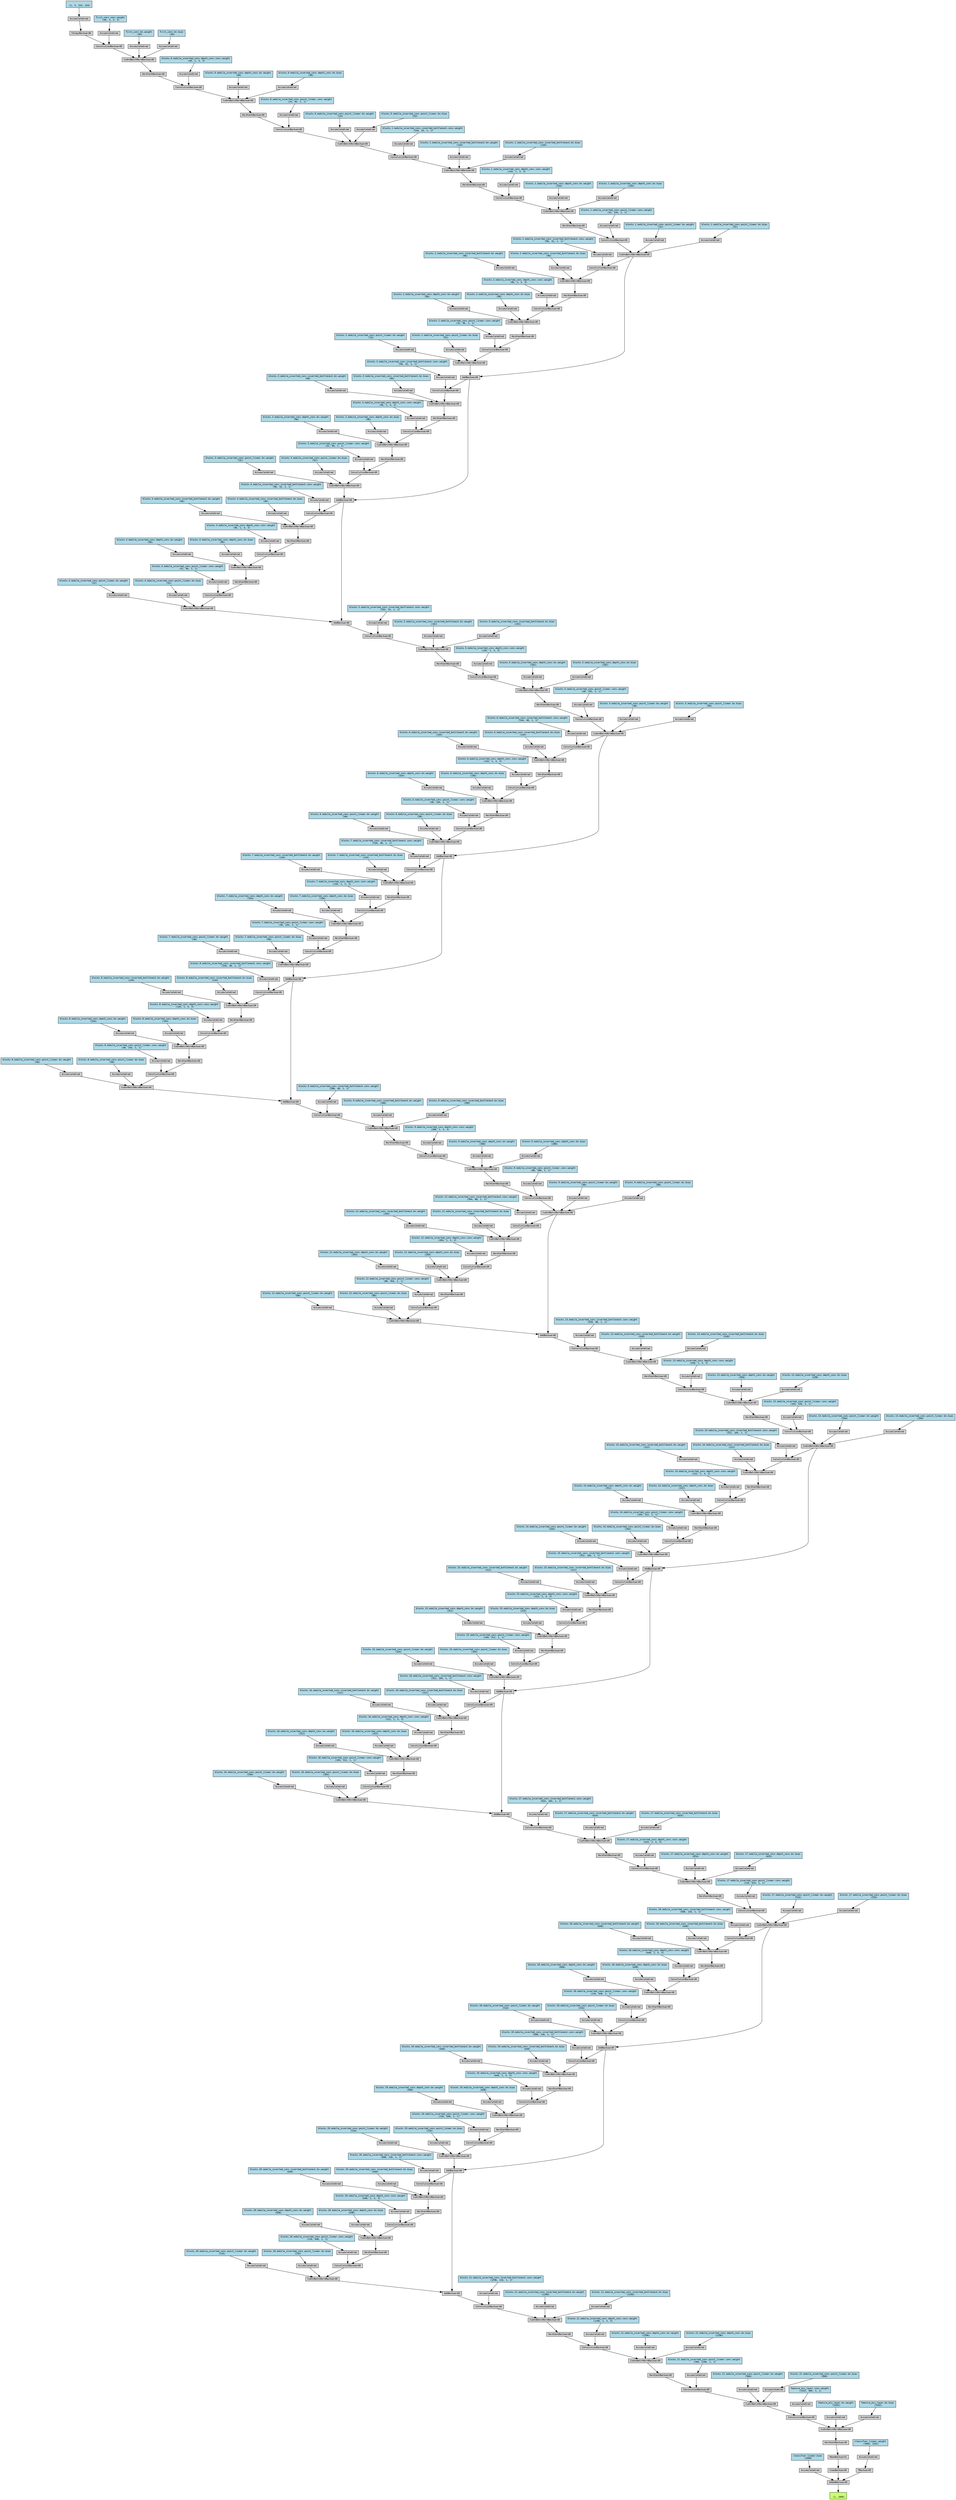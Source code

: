 digraph {
	graph [size="168.0,168.0"]
	node [align=left fontname=monospace fontsize=10 height=0.2 ranksep=0.1 shape=box style=filled]
	139918826651136 [label="
 (1, 1000)" fillcolor=darkolivegreen1]
	139918826503136 [label=AddmmBackward0]
	139918826502944 -> 139918826503136
	139918826050240 [label="classifier.linear.bias
 (1000)" fillcolor=lightblue]
	139918826050240 -> 139918826502944
	139918826502944 [label=AccumulateGrad]
	139918826502896 -> 139918826503136
	139918826502896 [label=ViewBackward0]
	139918826503328 -> 139918826502896
	139918826503328 [label=MeanBackward1]
	139918826502416 -> 139918826503328
	139918826502416 [label=HardtanhBackward0]
	139918826502512 -> 139918826502416
	139918826502512 [label=CudnnBatchNormBackward0]
	139918826502272 -> 139918826502512
	139918826502272 [label=ConvolutionBackward0]
	139918826501552 -> 139918826502272
	139918826501552 [label=CudnnBatchNormBackward0]
	139918826501408 -> 139918826501552
	139918826501408 [label=ConvolutionBackward0]
	139918826501024 -> 139918826501408
	139918826501024 [label=HardtanhBackward0]
	139918826500400 -> 139918826501024
	139918826500400 [label=CudnnBatchNormBackward0]
	139918826500208 -> 139918826500400
	139918826500208 [label=ConvolutionBackward0]
	139918826438224 -> 139918826500208
	139918826438224 [label=HardtanhBackward0]
	139918826438176 -> 139918826438224
	139918826438176 [label=CudnnBatchNormBackward0]
	139918826437600 -> 139918826438176
	139918826437600 [label=ConvolutionBackward0]
	139918826437216 -> 139918826437600
	139918826437216 [label=AddBackward0]
	139918826436688 -> 139918826437216
	139918826436688 [label=AddBackward0]
	139918826436640 -> 139918826436688
	139918826436640 [label=AddBackward0]
	139918826436016 -> 139918826436640
	139918826436016 [label=CudnnBatchNormBackward0]
	139918826435872 -> 139918826436016
	139918826435872 [label=ConvolutionBackward0]
	139918826435584 -> 139918826435872
	139918826435584 [label=HardtanhBackward0]
	139918826435152 -> 139918826435584
	139918826435152 [label=CudnnBatchNormBackward0]
	139918826434672 -> 139918826435152
	139918826434672 [label=ConvolutionBackward0]
	139918826368688 -> 139918826434672
	139918826368688 [label=HardtanhBackward0]
	139918826368592 -> 139918826368688
	139918826368592 [label=CudnnBatchNormBackward0]
	139918826368352 -> 139918826368592
	139918826368352 [label=ConvolutionBackward0]
	139918826367584 -> 139918826368352
	139918826367584 [label=AddBackward0]
	139918826367152 -> 139918826367584
	139918826367152 [label=AddBackward0]
	139918826367104 -> 139918826367152
	139918826367104 [label=AddBackward0]
	139918826366720 -> 139918826367104
	139918826366720 [label=CudnnBatchNormBackward0]
	139918826366240 -> 139918826366720
	139918826366240 [label=ConvolutionBackward0]
	139918826365856 -> 139918826366240
	139918826365856 [label=HardtanhBackward0]
	139918826365616 -> 139918826365856
	139918826365616 [label=CudnnBatchNormBackward0]
	139918826365328 -> 139918826365616
	139918826365328 [label=ConvolutionBackward0]
	139918826307248 -> 139918826365328
	139918826307248 [label=HardtanhBackward0]
	139918826307104 -> 139918826307248
	139918826307104 [label=CudnnBatchNormBackward0]
	139918826306960 -> 139918826307104
	139918826306960 [label=ConvolutionBackward0]
	139918826306144 -> 139918826306960
	139918826306144 [label=AddBackward0]
	139918826305712 -> 139918826306144
	139918826305712 [label=CudnnBatchNormBackward0]
	139918826305568 -> 139918826305712
	139918826305568 [label=ConvolutionBackward0]
	139918826305184 -> 139918826305568
	139918826305184 [label=HardtanhBackward0]
	139918826304560 -> 139918826305184
	139918826304560 [label=CudnnBatchNormBackward0]
	139918826304368 -> 139918826304560
	139918826304368 [label=ConvolutionBackward0]
	139918826303936 -> 139918826304368
	139918826303936 [label=HardtanhBackward0]
	139918826303840 -> 139918826303936
	139918826303840 [label=CudnnBatchNormBackward0]
	139918826303696 -> 139918826303840
	139918826303696 [label=ConvolutionBackward0]
	139918826761760 -> 139918826303696
	139918826761760 [label=AddBackward0]
	139918826761280 -> 139918826761760
	139918826761280 [label=AddBackward0]
	139918826761136 -> 139918826761280
	139918826761136 [label=AddBackward0]
	139918826760464 -> 139918826761136
	139918826760464 [label=CudnnBatchNormBackward0]
	139918826760320 -> 139918826760464
	139918826760320 [label=ConvolutionBackward0]
	139918826760032 -> 139918826760320
	139918826760032 [label=HardtanhBackward0]
	139918826759648 -> 139918826760032
	139918826759648 [label=CudnnBatchNormBackward0]
	139918826759120 -> 139918826759648
	139918826759120 [label=ConvolutionBackward0]
	139918826758736 -> 139918826759120
	139918826758736 [label=HardtanhBackward0]
	139918826758640 -> 139918826758736
	139918826758640 [label=CudnnBatchNormBackward0]
	139918826758400 -> 139918826758640
	139918826758400 [label=ConvolutionBackward0]
	139918826704512 -> 139918826758400
	139918826704512 [label=AddBackward0]
	139918826704080 -> 139918826704512
	139918826704080 [label=AddBackward0]
	139918826703984 -> 139918826704080
	139918826703984 [label=AddBackward0]
	139918826703648 -> 139918826703984
	139918826703648 [label=CudnnBatchNormBackward0]
	139918826702976 -> 139918826703648
	139918826702976 [label=ConvolutionBackward0]
	139918826702592 -> 139918826702976
	139918826702592 [label=HardtanhBackward0]
	139918826702352 -> 139918826702592
	139918826702352 [label=CudnnBatchNormBackward0]
	139918826702112 -> 139918826702352
	139918826702112 [label=ConvolutionBackward0]
	139918826701392 -> 139918826702112
	139918826701392 [label=HardtanhBackward0]
	139918826701248 -> 139918826701392
	139918826701248 [label=CudnnBatchNormBackward0]
	139918826701104 -> 139918826701248
	139918826701104 [label=ConvolutionBackward0]
	139918826630784 -> 139918826701104
	139918826630784 [label=CudnnBatchNormBackward0]
	139918826630352 -> 139918826630784
	139918826630352 [label=ConvolutionBackward0]
	139918826629872 -> 139918826630352
	139918826629872 [label=HardtanhBackward0]
	139918826629824 -> 139918826629872
	139918826629824 [label=CudnnBatchNormBackward0]
	139918826629248 -> 139918826629824
	139918826629248 [label=ConvolutionBackward0]
	139918826628864 -> 139918826629248
	139918826628864 [label=HardtanhBackward0]
	139918826628336 -> 139918826628864
	139918826628336 [label=CudnnBatchNormBackward0]
	139918826628432 -> 139918826628336
	139918826628432 [label=ConvolutionBackward0]
	139918826627664 -> 139918826628432
	139918826627664 [label=ToCopyBackward0]
	139918826627520 -> 139918826627664
	139919697071136 [label="
 (1, 3, 224, 224)" fillcolor=lightblue]
	139919697071136 -> 139918826627520
	139918826627520 [label=AccumulateGrad]
	139918826627904 -> 139918826628432
	139919695836320 [label="first_conv.conv.weight
 (40, 3, 3, 3)" fillcolor=lightblue]
	139919695836320 -> 139918826627904
	139918826627904 [label=AccumulateGrad]
	139918826628576 -> 139918826628336
	139919695802256 [label="first_conv.bn.weight
 (40)" fillcolor=lightblue]
	139919695802256 -> 139918826628576
	139918826628576 [label=AccumulateGrad]
	139918826628624 -> 139918826628336
	139919695835280 [label="first_conv.bn.bias
 (40)" fillcolor=lightblue]
	139919695835280 -> 139918826628624
	139918826628624 [label=AccumulateGrad]
	139918826628816 -> 139918826629248
	139919695837040 [label="blocks.0.mobile_inverted_conv.depth_conv.conv.weight
 (40, 1, 3, 3)" fillcolor=lightblue]
	139919695837040 -> 139918826628816
	139918826628816 [label=AccumulateGrad]
	139918826629728 -> 139918826629824
	139919695837360 [label="blocks.0.mobile_inverted_conv.depth_conv.bn.weight
 (40)" fillcolor=lightblue]
	139919695837360 -> 139918826629728
	139918826629728 [label=AccumulateGrad]
	139918826630064 -> 139918826629824
	139919695837600 [label="blocks.0.mobile_inverted_conv.depth_conv.bn.bias
 (40)" fillcolor=lightblue]
	139919695837600 -> 139918826630064
	139918826630064 [label=AccumulateGrad]
	139918826630208 -> 139918826630352
	139919695838480 [label="blocks.0.mobile_inverted_conv.point_linear.conv.weight
 (24, 40, 1, 1)" fillcolor=lightblue]
	139919695838480 -> 139918826630208
	139918826630208 [label=AccumulateGrad]
	139918826630592 -> 139918826630784
	139919695838800 [label="blocks.0.mobile_inverted_conv.point_linear.bn.weight
 (24)" fillcolor=lightblue]
	139919695838800 -> 139918826630592
	139918826630592 [label=AccumulateGrad]
	139918826630544 -> 139918826630784
	139919695839040 [label="blocks.0.mobile_inverted_conv.point_linear.bn.bias
 (24)" fillcolor=lightblue]
	139919695839040 -> 139918826630544
	139918826630544 [label=AccumulateGrad]
	139918826631120 -> 139918826701104
	139919565538144 [label="blocks.1.mobile_inverted_conv.inverted_bottleneck.conv.weight
 (144, 24, 1, 1)" fillcolor=lightblue]
	139919565538144 -> 139918826631120
	139918826631120 [label=AccumulateGrad]
	139918826700960 -> 139918826701248
	139919565538464 [label="blocks.1.mobile_inverted_conv.inverted_bottleneck.bn.weight
 (144)" fillcolor=lightblue]
	139919565538464 -> 139918826700960
	139918826700960 [label=AccumulateGrad]
	139918826701440 -> 139918826701248
	139919565538704 [label="blocks.1.mobile_inverted_conv.inverted_bottleneck.bn.bias
 (144)" fillcolor=lightblue]
	139919565538704 -> 139918826701440
	139918826701440 [label=AccumulateGrad]
	139918826701632 -> 139918826702112
	139919565539584 [label="blocks.1.mobile_inverted_conv.depth_conv.conv.weight
 (144, 1, 3, 3)" fillcolor=lightblue]
	139919565539584 -> 139918826701632
	139918826701632 [label=AccumulateGrad]
	139918826702208 -> 139918826702352
	139919565539904 [label="blocks.1.mobile_inverted_conv.depth_conv.bn.weight
 (144)" fillcolor=lightblue]
	139919565539904 -> 139918826702208
	139918826702208 [label=AccumulateGrad]
	139918826702256 -> 139918826702352
	139919565540144 [label="blocks.1.mobile_inverted_conv.depth_conv.bn.bias
 (144)" fillcolor=lightblue]
	139919565540144 -> 139918826702256
	139918826702256 [label=AccumulateGrad]
	139918826702544 -> 139918826702976
	139919565541024 [label="blocks.1.mobile_inverted_conv.point_linear.conv.weight
 (32, 144, 1, 1)" fillcolor=lightblue]
	139919565541024 -> 139918826702544
	139918826702544 [label=AccumulateGrad]
	139918826702928 -> 139918826703648
	139919565602880 [label="blocks.1.mobile_inverted_conv.point_linear.bn.weight
 (32)" fillcolor=lightblue]
	139919565602880 -> 139918826702928
	139918826702928 [label=AccumulateGrad]
	139918826703168 -> 139918826703648
	139919565603120 [label="blocks.1.mobile_inverted_conv.point_linear.bn.bias
 (32)" fillcolor=lightblue]
	139919565603120 -> 139918826703168
	139918826703168 [label=AccumulateGrad]
	139918826703744 -> 139918826703984
	139918826703744 [label=CudnnBatchNormBackward0]
	139918826701584 -> 139918826703744
	139918826701584 [label=ConvolutionBackward0]
	139918826701200 -> 139918826701584
	139918826701200 [label=HardtanhBackward0]
	139918826630160 -> 139918826701200
	139918826630160 [label=CudnnBatchNormBackward0]
	139918826629008 -> 139918826630160
	139918826629008 [label=ConvolutionBackward0]
	139918826628672 -> 139918826629008
	139918826628672 [label=HardtanhBackward0]
	139918826627472 -> 139918826628672
	139918826627472 [label=CudnnBatchNormBackward0]
	139918826627184 -> 139918826627472
	139918826627184 [label=ConvolutionBackward0]
	139918826703648 -> 139918826627184
	139918826565344 -> 139918826627184
	139919565604000 [label="blocks.2.mobile_inverted_conv.inverted_bottleneck.conv.weight
 (96, 32, 1, 1)" fillcolor=lightblue]
	139919565604000 -> 139918826565344
	139918826565344 [label=AccumulateGrad]
	139918826627712 -> 139918826627472
	139919565604320 [label="blocks.2.mobile_inverted_conv.inverted_bottleneck.bn.weight
 (96)" fillcolor=lightblue]
	139919565604320 -> 139918826627712
	139918826627712 [label=AccumulateGrad]
	139918826627280 -> 139918826627472
	139919565604560 [label="blocks.2.mobile_inverted_conv.inverted_bottleneck.bn.bias
 (96)" fillcolor=lightblue]
	139919565604560 -> 139918826627280
	139918826627280 [label=AccumulateGrad]
	139918826628288 -> 139918826629008
	139919565605440 [label="blocks.2.mobile_inverted_conv.depth_conv.conv.weight
 (96, 1, 3, 3)" fillcolor=lightblue]
	139919565605440 -> 139918826628288
	139918826628288 [label=AccumulateGrad]
	139918826630400 -> 139918826630160
	139919565605760 [label="blocks.2.mobile_inverted_conv.depth_conv.bn.weight
 (96)" fillcolor=lightblue]
	139919565605760 -> 139918826630400
	139918826630400 [label=AccumulateGrad]
	139918826631024 -> 139918826630160
	139919565606000 [label="blocks.2.mobile_inverted_conv.depth_conv.bn.bias
 (96)" fillcolor=lightblue]
	139919565606000 -> 139918826631024
	139918826631024 [label=AccumulateGrad]
	139918826701008 -> 139918826701584
	139919565606800 [label="blocks.2.mobile_inverted_conv.point_linear.conv.weight
 (32, 96, 1, 1)" fillcolor=lightblue]
	139919565606800 -> 139918826701008
	139918826701008 [label=AccumulateGrad]
	139918826702784 -> 139918826703744
	139919565660544 [label="blocks.2.mobile_inverted_conv.point_linear.bn.weight
 (32)" fillcolor=lightblue]
	139919565660544 -> 139918826702784
	139918826702784 [label=AccumulateGrad]
	139918826702736 -> 139918826703744
	139919565660784 [label="blocks.2.mobile_inverted_conv.point_linear.bn.bias
 (32)" fillcolor=lightblue]
	139919565660784 -> 139918826702736
	139918826702736 [label=AccumulateGrad]
	139918826703792 -> 139918826704080
	139918826703792 [label=CudnnBatchNormBackward0]
	139918826702496 -> 139918826703792
	139918826702496 [label=ConvolutionBackward0]
	139918826627328 -> 139918826702496
	139918826627328 [label=HardtanhBackward0]
	139918826564816 -> 139918826627328
	139918826564816 [label=CudnnBatchNormBackward0]
	139918826565488 -> 139918826564816
	139918826565488 [label=ConvolutionBackward0]
	139918826564432 -> 139918826565488
	139918826564432 [label=HardtanhBackward0]
	139918826564336 -> 139918826564432
	139918826564336 [label=CudnnBatchNormBackward0]
	139918826564096 -> 139918826564336
	139918826564096 [label=ConvolutionBackward0]
	139918826703984 -> 139918826564096
	139918826563328 -> 139918826564096
	139919565661664 [label="blocks.3.mobile_inverted_conv.inverted_bottleneck.conv.weight
 (96, 32, 1, 1)" fillcolor=lightblue]
	139919565661664 -> 139918826563328
	139918826563328 [label=AccumulateGrad]
	139918826564240 -> 139918826564336
	139919565661984 [label="blocks.3.mobile_inverted_conv.inverted_bottleneck.bn.weight
 (96)" fillcolor=lightblue]
	139919565661984 -> 139918826564240
	139918826564240 [label=AccumulateGrad]
	139918826564480 -> 139918826564336
	139919565662224 [label="blocks.3.mobile_inverted_conv.inverted_bottleneck.bn.bias
 (96)" fillcolor=lightblue]
	139919565662224 -> 139918826564480
	139918826564480 [label=AccumulateGrad]
	139918826564672 -> 139918826565488
	139919565663104 [label="blocks.3.mobile_inverted_conv.depth_conv.conv.weight
 (96, 1, 3, 3)" fillcolor=lightblue]
	139919565663104 -> 139918826564672
	139918826564672 [label=AccumulateGrad]
	139918826565056 -> 139918826564816
	139919565663424 [label="blocks.3.mobile_inverted_conv.depth_conv.bn.weight
 (96)" fillcolor=lightblue]
	139919565663424 -> 139918826565056
	139918826565056 [label=AccumulateGrad]
	139918826565440 -> 139918826564816
	139919565663664 [label="blocks.3.mobile_inverted_conv.depth_conv.bn.bias
 (96)" fillcolor=lightblue]
	139919565663664 -> 139918826565440
	139918826565440 [label=AccumulateGrad]
	139918826629056 -> 139918826702496
	139919565726080 [label="blocks.3.mobile_inverted_conv.point_linear.conv.weight
 (32, 96, 1, 1)" fillcolor=lightblue]
	139919565726080 -> 139918826629056
	139918826629056 [label=AccumulateGrad]
	139918826701824 -> 139918826703792
	139919565726400 [label="blocks.3.mobile_inverted_conv.point_linear.bn.weight
 (32)" fillcolor=lightblue]
	139919565726400 -> 139918826701824
	139918826701824 [label=AccumulateGrad]
	139918826703888 -> 139918826703792
	139919565726640 [label="blocks.3.mobile_inverted_conv.point_linear.bn.bias
 (32)" fillcolor=lightblue]
	139919565726640 -> 139918826703888
	139918826703888 [label=AccumulateGrad]
	139918826704320 -> 139918826704512
	139918826704320 [label=CudnnBatchNormBackward0]
	139918826629968 -> 139918826704320
	139918826629968 [label=ConvolutionBackward0]
	139918826563280 -> 139918826629968
	139918826563280 [label=HardtanhBackward0]
	139918826563136 -> 139918826563280
	139918826563136 [label=CudnnBatchNormBackward0]
	139918826563520 -> 139918826563136
	139918826563520 [label=ConvolutionBackward0]
	139918826562848 -> 139918826563520
	139918826562848 [label=HardtanhBackward0]
	139918826562464 -> 139918826562848
	139918826562464 [label=CudnnBatchNormBackward0]
	139918826561936 -> 139918826562464
	139918826561936 [label=ConvolutionBackward0]
	139918826704080 -> 139918826561936
	139918826561600 -> 139918826561936
	139919565727520 [label="blocks.4.mobile_inverted_conv.inverted_bottleneck.conv.weight
 (96, 32, 1, 1)" fillcolor=lightblue]
	139919565727520 -> 139918826561600
	139918826561600 [label=AccumulateGrad]
	139918826562176 -> 139918826562464
	139919565727840 [label="blocks.4.mobile_inverted_conv.inverted_bottleneck.bn.weight
 (96)" fillcolor=lightblue]
	139919565727840 -> 139918826562176
	139918826562176 [label=AccumulateGrad]
	139918826562704 -> 139918826562464
	139919565728080 [label="blocks.4.mobile_inverted_conv.inverted_bottleneck.bn.bias
 (96)" fillcolor=lightblue]
	139919565728080 -> 139918826562704
	139918826562704 [label=AccumulateGrad]
	139918826562608 -> 139918826563520
	139919565728960 [label="blocks.4.mobile_inverted_conv.depth_conv.conv.weight
 (96, 1, 3, 3)" fillcolor=lightblue]
	139919565728960 -> 139918826562608
	139918826562608 [label=AccumulateGrad]
	139918826563088 -> 139918826563136
	139919565729280 [label="blocks.4.mobile_inverted_conv.depth_conv.bn.weight
 (96)" fillcolor=lightblue]
	139919565729280 -> 139918826563088
	139918826563088 [label=AccumulateGrad]
	139918826564000 -> 139918826563136
	139919565729520 [label="blocks.4.mobile_inverted_conv.depth_conv.bn.bias
 (96)" fillcolor=lightblue]
	139919565729520 -> 139918826564000
	139918826564000 [label=AccumulateGrad]
	139918826565584 -> 139918826629968
	139919565783744 [label="blocks.4.mobile_inverted_conv.point_linear.conv.weight
 (32, 96, 1, 1)" fillcolor=lightblue]
	139919565783744 -> 139918826565584
	139918826565584 [label=AccumulateGrad]
	139918826628192 -> 139918826704320
	139919565784064 [label="blocks.4.mobile_inverted_conv.point_linear.bn.weight
 (32)" fillcolor=lightblue]
	139919565784064 -> 139918826628192
	139918826628192 [label=AccumulateGrad]
	139918826704128 -> 139918826704320
	139919565784304 [label="blocks.4.mobile_inverted_conv.point_linear.bn.bias
 (32)" fillcolor=lightblue]
	139919565784304 -> 139918826704128
	139918826704128 [label=AccumulateGrad]
	139918826704464 -> 139918826758400
	139919565785184 [label="blocks.5.mobile_inverted_conv.inverted_bottleneck.conv.weight
 (192, 32, 1, 1)" fillcolor=lightblue]
	139919565785184 -> 139918826704464
	139918826704464 [label=AccumulateGrad]
	139918826758544 -> 139918826758640
	139919565785504 [label="blocks.5.mobile_inverted_conv.inverted_bottleneck.bn.weight
 (192)" fillcolor=lightblue]
	139919565785504 -> 139918826758544
	139918826758544 [label=AccumulateGrad]
	139918826758784 -> 139918826758640
	139919565785744 [label="blocks.5.mobile_inverted_conv.inverted_bottleneck.bn.bias
 (192)" fillcolor=lightblue]
	139919565785744 -> 139918826758784
	139918826758784 [label=AccumulateGrad]
	139918826758976 -> 139918826759120
	139919565786624 [label="blocks.5.mobile_inverted_conv.depth_conv.conv.weight
 (192, 1, 3, 3)" fillcolor=lightblue]
	139919565786624 -> 139918826758976
	139918826758976 [label=AccumulateGrad]
	139918826759360 -> 139918826759648
	139919565786944 [label="blocks.5.mobile_inverted_conv.depth_conv.bn.weight
 (192)" fillcolor=lightblue]
	139919565786944 -> 139918826759360
	139918826759360 [label=AccumulateGrad]
	139918826759888 -> 139918826759648
	139918827122832 [label="blocks.5.mobile_inverted_conv.depth_conv.bn.bias
 (192)" fillcolor=lightblue]
	139918827122832 -> 139918826759888
	139918826759888 [label=AccumulateGrad]
	139918826759792 -> 139918826760320
	139918827123712 [label="blocks.5.mobile_inverted_conv.point_linear.conv.weight
 (48, 192, 1, 1)" fillcolor=lightblue]
	139918827123712 -> 139918826759792
	139918826759792 [label=AccumulateGrad]
	139918826760272 -> 139918826760464
	139918827124032 [label="blocks.5.mobile_inverted_conv.point_linear.bn.weight
 (48)" fillcolor=lightblue]
	139918827124032 -> 139918826760272
	139918826760272 [label=AccumulateGrad]
	139918826760512 -> 139918826760464
	139918827124272 [label="blocks.5.mobile_inverted_conv.point_linear.bn.bias
 (48)" fillcolor=lightblue]
	139918827124272 -> 139918826760512
	139918826760512 [label=AccumulateGrad]
	139918826760704 -> 139918826761136
	139918826760704 [label=CudnnBatchNormBackward0]
	139918826758928 -> 139918826760704
	139918826758928 [label=ConvolutionBackward0]
	139918826758496 -> 139918826758928
	139918826758496 [label=HardtanhBackward0]
	139918826704272 -> 139918826758496
	139918826704272 [label=CudnnBatchNormBackward0]
	139918826562944 -> 139918826704272
	139918826562944 [label=ConvolutionBackward0]
	139918826561984 -> 139918826562944
	139918826561984 [label=HardtanhBackward0]
	139918826561744 -> 139918826561984
	139918826561744 [label=CudnnBatchNormBackward0]
	139918827024288 -> 139918826561744
	139918827024288 [label=ConvolutionBackward0]
	139918826760464 -> 139918827024288
	139918827023616 -> 139918827024288
	139918827125152 [label="blocks.6.mobile_inverted_conv.inverted_bottleneck.conv.weight
 (144, 48, 1, 1)" fillcolor=lightblue]
	139918827125152 -> 139918827023616
	139918827023616 [label=AccumulateGrad]
	139918827024240 -> 139918826561744
	139918827125472 [label="blocks.6.mobile_inverted_conv.inverted_bottleneck.bn.weight
 (144)" fillcolor=lightblue]
	139918827125472 -> 139918827024240
	139918827024240 [label=AccumulateGrad]
	139918827024336 -> 139918826561744
	139918827125712 [label="blocks.6.mobile_inverted_conv.inverted_bottleneck.bn.bias
 (144)" fillcolor=lightblue]
	139918827125712 -> 139918827024336
	139918827024336 [label=AccumulateGrad]
	139918826561792 -> 139918826562944
	139918827126592 [label="blocks.6.mobile_inverted_conv.depth_conv.conv.weight
 (144, 1, 3, 3)" fillcolor=lightblue]
	139918827126592 -> 139918826561792
	139918826561792 [label=AccumulateGrad]
	139918826564624 -> 139918826704272
	139918827180256 [label="blocks.6.mobile_inverted_conv.depth_conv.bn.weight
 (144)" fillcolor=lightblue]
	139918827180256 -> 139918826564624
	139918826564624 [label=AccumulateGrad]
	139918826564864 -> 139918826704272
	139918827180496 [label="blocks.6.mobile_inverted_conv.depth_conv.bn.bias
 (144)" fillcolor=lightblue]
	139918827180496 -> 139918826564864
	139918826564864 [label=AccumulateGrad]
	139918826758256 -> 139918826758928
	139918827181376 [label="blocks.6.mobile_inverted_conv.point_linear.conv.weight
 (48, 144, 1, 1)" fillcolor=lightblue]
	139918827181376 -> 139918826758256
	139918826758256 [label=AccumulateGrad]
	139918826760128 -> 139918826760704
	139918827181696 [label="blocks.6.mobile_inverted_conv.point_linear.bn.weight
 (48)" fillcolor=lightblue]
	139918827181696 -> 139918826760128
	139918826760128 [label=AccumulateGrad]
	139918826760080 -> 139918826760704
	139918827181936 [label="blocks.6.mobile_inverted_conv.point_linear.bn.bias
 (48)" fillcolor=lightblue]
	139918827181936 -> 139918826760080
	139918826760080 [label=AccumulateGrad]
	139918826761376 -> 139918826761280
	139918826761376 [label=CudnnBatchNormBackward0]
	139918826759744 -> 139918826761376
	139918826759744 [label=ConvolutionBackward0]
	139918826562560 -> 139918826759744
	139918826562560 [label=HardtanhBackward0]
	139918827023904 -> 139918826562560
	139918827023904 [label=CudnnBatchNormBackward0]
	139918827023184 -> 139918827023904
	139918827023184 [label=ConvolutionBackward0]
	139918827022752 -> 139918827023184
	139918827022752 [label=HardtanhBackward0]
	139918827022608 -> 139918827022752
	139918827022608 [label=CudnnBatchNormBackward0]
	139918827022176 -> 139918827022608
	139918827022176 [label=ConvolutionBackward0]
	139918826761136 -> 139918827022176
	139918827021792 -> 139918827022176
	139918827182816 [label="blocks.7.mobile_inverted_conv.inverted_bottleneck.conv.weight
 (144, 48, 1, 1)" fillcolor=lightblue]
	139918827182816 -> 139918827021792
	139918827021792 [label=AccumulateGrad]
	139918827022512 -> 139918827022608
	139918827183136 [label="blocks.7.mobile_inverted_conv.inverted_bottleneck.bn.weight
 (144)" fillcolor=lightblue]
	139918827183136 -> 139918827022512
	139918827022512 [label=AccumulateGrad]
	139918827022896 -> 139918827022608
	139918827183376 [label="blocks.7.mobile_inverted_conv.inverted_bottleneck.bn.bias
 (144)" fillcolor=lightblue]
	139918827183376 -> 139918827022896
	139918827022896 [label=AccumulateGrad]
	139918827023040 -> 139918827023184
	139918827245712 [label="blocks.7.mobile_inverted_conv.depth_conv.conv.weight
 (144, 1, 3, 3)" fillcolor=lightblue]
	139918827245712 -> 139918827023040
	139918827023040 [label=AccumulateGrad]
	139918827023424 -> 139918827023904
	139918827246112 [label="blocks.7.mobile_inverted_conv.depth_conv.bn.weight
 (144)" fillcolor=lightblue]
	139918827246112 -> 139918827023424
	139918827023424 [label=AccumulateGrad]
	139918827024000 -> 139918827023904
	139918827246352 [label="blocks.7.mobile_inverted_conv.depth_conv.bn.bias
 (144)" fillcolor=lightblue]
	139918827246352 -> 139918827024000
	139918827024000 [label=AccumulateGrad]
	139918826562896 -> 139918826759744
	139918827247232 [label="blocks.7.mobile_inverted_conv.point_linear.conv.weight
 (48, 144, 1, 1)" fillcolor=lightblue]
	139918827247232 -> 139918826562896
	139918826562896 [label=AccumulateGrad]
	139918826759168 -> 139918826761376
	139918827247552 [label="blocks.7.mobile_inverted_conv.point_linear.bn.weight
 (48)" fillcolor=lightblue]
	139918827247552 -> 139918826759168
	139918826759168 [label=AccumulateGrad]
	139918826761040 -> 139918826761376
	139918827247792 [label="blocks.7.mobile_inverted_conv.point_linear.bn.bias
 (48)" fillcolor=lightblue]
	139918827247792 -> 139918826761040
	139918826761040 [label=AccumulateGrad]
	139918826761568 -> 139918826761760
	139918826761568 [label=CudnnBatchNormBackward0]
	139918826564144 -> 139918826761568
	139918826564144 [label=ConvolutionBackward0]
	139918827021744 -> 139918826564144
	139918827021744 [label=HardtanhBackward0]
	139918827021600 -> 139918827021744
	139918827021600 [label=CudnnBatchNormBackward0]
	139918827021984 -> 139918827021600
	139918827021984 [label=ConvolutionBackward0]
	139918827021216 -> 139918827021984
	139918827021216 [label=HardtanhBackward0]
	139918827020592 -> 139918827021216
	139918827020592 [label=CudnnBatchNormBackward0]
	139918827020400 -> 139918827020592
	139918827020400 [label=ConvolutionBackward0]
	139918826761280 -> 139918827020400
	139918826954320 -> 139918827020400
	139918827248672 [label="blocks.8.mobile_inverted_conv.inverted_bottleneck.conv.weight
 (144, 48, 1, 1)" fillcolor=lightblue]
	139918827248672 -> 139918826954320
	139918826954320 [label=AccumulateGrad]
	139918827020640 -> 139918827020592
	139918827248992 [label="blocks.8.mobile_inverted_conv.inverted_bottleneck.bn.weight
 (144)" fillcolor=lightblue]
	139918827248992 -> 139918827020640
	139918827020640 [label=AccumulateGrad]
	139918827021072 -> 139918827020592
	139918827249232 [label="blocks.8.mobile_inverted_conv.inverted_bottleneck.bn.bias
 (144)" fillcolor=lightblue]
	139918827249232 -> 139918827021072
	139918827021072 [label=AccumulateGrad]
	139918827021360 -> 139918827021984
	139918827307552 [label="blocks.8.mobile_inverted_conv.depth_conv.conv.weight
 (144, 1, 5, 5)" fillcolor=lightblue]
	139918827307552 -> 139918827021360
	139918827021360 [label=AccumulateGrad]
	139918827021552 -> 139918827021600
	139918827307872 [label="blocks.8.mobile_inverted_conv.depth_conv.bn.weight
 (144)" fillcolor=lightblue]
	139918827307872 -> 139918827021552
	139918827021552 [label=AccumulateGrad]
	139918827021936 -> 139918827021600
	139918827308112 [label="blocks.8.mobile_inverted_conv.depth_conv.bn.bias
 (144)" fillcolor=lightblue]
	139918827308112 -> 139918827021936
	139918827021936 [label=AccumulateGrad]
	139918827024144 -> 139918826564144
	139918827308992 [label="blocks.8.mobile_inverted_conv.point_linear.conv.weight
 (48, 144, 1, 1)" fillcolor=lightblue]
	139918827308992 -> 139918827024144
	139918827024144 [label=AccumulateGrad]
	139918826704704 -> 139918826761568
	139918827309312 [label="blocks.8.mobile_inverted_conv.point_linear.bn.weight
 (48)" fillcolor=lightblue]
	139918827309312 -> 139918826704704
	139918826704704 [label=AccumulateGrad]
	139918826761424 -> 139918826761568
	139918827309552 [label="blocks.8.mobile_inverted_conv.point_linear.bn.bias
 (48)" fillcolor=lightblue]
	139918827309552 -> 139918826761424
	139918826761424 [label=AccumulateGrad]
	139918826761712 -> 139918826303696
	139918827310432 [label="blocks.9.mobile_inverted_conv.inverted_bottleneck.conv.weight
 (288, 48, 1, 1)" fillcolor=lightblue]
	139918827310432 -> 139918826761712
	139918826761712 [label=AccumulateGrad]
	139918826304080 -> 139918826303840
	139918827310752 [label="blocks.9.mobile_inverted_conv.inverted_bottleneck.bn.weight
 (288)" fillcolor=lightblue]
	139918827310752 -> 139918826304080
	139918826304080 [label=AccumulateGrad]
	139918826762144 -> 139918826303840
	139918827310992 [label="blocks.9.mobile_inverted_conv.inverted_bottleneck.bn.bias
 (288)" fillcolor=lightblue]
	139918827310992 -> 139918826762144
	139918826762144 [label=AccumulateGrad]
	139918826304224 -> 139918826304368
	139918826845024 [label="blocks.9.mobile_inverted_conv.depth_conv.conv.weight
 (288, 1, 3, 3)" fillcolor=lightblue]
	139918826845024 -> 139918826304224
	139918826304224 [label=AccumulateGrad]
	139918826304608 -> 139918826304560
	139918826845344 [label="blocks.9.mobile_inverted_conv.depth_conv.bn.weight
 (288)" fillcolor=lightblue]
	139918826845344 -> 139918826304608
	139918826304608 [label=AccumulateGrad]
	139918826305088 -> 139918826304560
	139918826845584 [label="blocks.9.mobile_inverted_conv.depth_conv.bn.bias
 (288)" fillcolor=lightblue]
	139918826845584 -> 139918826305088
	139918826305088 [label=AccumulateGrad]
	139918826305328 -> 139918826305568
	139918826846464 [label="blocks.9.mobile_inverted_conv.point_linear.conv.weight
 (88, 288, 1, 1)" fillcolor=lightblue]
	139918826846464 -> 139918826305328
	139918826305328 [label=AccumulateGrad]
	139918826305520 -> 139918826305712
	139918826846784 [label="blocks.9.mobile_inverted_conv.point_linear.bn.weight
 (88)" fillcolor=lightblue]
	139918826846784 -> 139918826305520
	139918826305520 [label=AccumulateGrad]
	139918826305760 -> 139918826305712
	139918826847024 [label="blocks.9.mobile_inverted_conv.point_linear.bn.bias
 (88)" fillcolor=lightblue]
	139918826847024 -> 139918826305760
	139918826305760 [label=AccumulateGrad]
	139918826305952 -> 139918826306144
	139918826305952 [label=CudnnBatchNormBackward0]
	139918826304176 -> 139918826305952
	139918826304176 [label=ConvolutionBackward0]
	139918826303984 -> 139918826304176
	139918826303984 [label=HardtanhBackward0]
	139918826761520 -> 139918826303984
	139918826761520 [label=CudnnBatchNormBackward0]
	139918827021504 -> 139918826761520
	139918827021504 [label=ConvolutionBackward0]
	139918827020832 -> 139918827021504
	139918827020832 [label=HardtanhBackward0]
	139918826954560 -> 139918827020832
	139918826954560 [label=CudnnBatchNormBackward0]
	139918826954272 -> 139918826954560
	139918826954272 [label=ConvolutionBackward0]
	139918826305712 -> 139918826954272
	139918826953696 -> 139918826954272
	139918826847904 [label="blocks.12.mobile_inverted_conv.inverted_bottleneck.conv.weight
 (264, 88, 1, 1)" fillcolor=lightblue]
	139918826847904 -> 139918826953696
	139918826953696 [label=AccumulateGrad]
	139918826954608 -> 139918826954560
	139918826926144 [label="blocks.12.mobile_inverted_conv.inverted_bottleneck.bn.weight
 (264)" fillcolor=lightblue]
	139918826926144 -> 139918826954608
	139918826954608 [label=AccumulateGrad]
	139918826954656 -> 139918826954560
	139918826926384 [label="blocks.12.mobile_inverted_conv.inverted_bottleneck.bn.bias
 (264)" fillcolor=lightblue]
	139918826926384 -> 139918826954656
	139918826954656 [label=AccumulateGrad]
	139918827020352 -> 139918827021504
	139918826927264 [label="blocks.12.mobile_inverted_conv.depth_conv.conv.weight
 (264, 1, 3, 3)" fillcolor=lightblue]
	139918826927264 -> 139918827020352
	139918827020352 [label=AccumulateGrad]
	139918827022992 -> 139918826761520
	139918826927584 [label="blocks.12.mobile_inverted_conv.depth_conv.bn.weight
 (264)" fillcolor=lightblue]
	139918826927584 -> 139918827022992
	139918827022992 [label=AccumulateGrad]
	139918827023232 -> 139918826761520
	139918826927824 [label="blocks.12.mobile_inverted_conv.depth_conv.bn.bias
 (264)" fillcolor=lightblue]
	139918826927824 -> 139918827023232
	139918827023232 [label=AccumulateGrad]
	139918826304800 -> 139918826304176
	139918826928704 [label="blocks.12.mobile_inverted_conv.point_linear.conv.weight
 (88, 264, 1, 1)" fillcolor=lightblue]
	139918826928704 -> 139918826304800
	139918826304800 [label=AccumulateGrad]
	139918826305472 -> 139918826305952
	139918826929024 [label="blocks.12.mobile_inverted_conv.point_linear.bn.weight
 (88)" fillcolor=lightblue]
	139918826929024 -> 139918826305472
	139918826305472 [label=AccumulateGrad]
	139918826305232 -> 139918826305952
	139918826929264 [label="blocks.12.mobile_inverted_conv.point_linear.bn.bias
 (88)" fillcolor=lightblue]
	139918826929264 -> 139918826305232
	139918826305232 [label=AccumulateGrad]
	139918826306624 -> 139918826306960
	139918826930064 [label="blocks.13.mobile_inverted_conv.inverted_bottleneck.conv.weight
 (528, 88, 1, 1)" fillcolor=lightblue]
	139918826930064 -> 139918826306624
	139918826306624 [label=AccumulateGrad]
	139918826306768 -> 139918826307104
	139918826992000 [label="blocks.13.mobile_inverted_conv.inverted_bottleneck.bn.weight
 (528)" fillcolor=lightblue]
	139918826992000 -> 139918826306768
	139918826306768 [label=AccumulateGrad]
	139918826307296 -> 139918826307104
	139918826992240 [label="blocks.13.mobile_inverted_conv.inverted_bottleneck.bn.bias
 (528)" fillcolor=lightblue]
	139918826992240 -> 139918826307296
	139918826307296 [label=AccumulateGrad]
	139918826307488 -> 139918826365328
	139918826993120 [label="blocks.13.mobile_inverted_conv.depth_conv.conv.weight
 (528, 1, 5, 5)" fillcolor=lightblue]
	139918826993120 -> 139918826307488
	139918826307488 [label=AccumulateGrad]
	139918826365472 -> 139918826365616
	139918826993440 [label="blocks.13.mobile_inverted_conv.depth_conv.bn.weight
 (528)" fillcolor=lightblue]
	139918826993440 -> 139918826365472
	139918826365472 [label=AccumulateGrad]
	139918826365568 -> 139918826365616
	139918826993680 [label="blocks.13.mobile_inverted_conv.depth_conv.bn.bias
 (528)" fillcolor=lightblue]
	139918826993680 -> 139918826365568
	139918826365568 [label=AccumulateGrad]
	139918826365808 -> 139918826366240
	139918826994560 [label="blocks.13.mobile_inverted_conv.point_linear.conv.weight
 (104, 528, 1, 1)" fillcolor=lightblue]
	139918826994560 -> 139918826365808
	139918826365808 [label=AccumulateGrad]
	139918826366192 -> 139918826366720
	139918826994880 [label="blocks.13.mobile_inverted_conv.point_linear.bn.weight
 (104)" fillcolor=lightblue]
	139918826994880 -> 139918826366192
	139918826366192 [label=AccumulateGrad]
	139918826366432 -> 139918826366720
	139918826995120 [label="blocks.13.mobile_inverted_conv.point_linear.bn.bias
 (104)" fillcolor=lightblue]
	139918826995120 -> 139918826366432
	139918826366432 [label=AccumulateGrad]
	139918826366816 -> 139918826367104
	139918826366816 [label=CudnnBatchNormBackward0]
	139918826364992 -> 139918826366816
	139918826364992 [label=ConvolutionBackward0]
	139918826306864 -> 139918826364992
	139918826306864 [label=HardtanhBackward0]
	139918826305904 -> 139918826306864
	139918826305904 [label=CudnnBatchNormBackward0]
	139918827021264 -> 139918826305904
	139918827021264 [label=ConvolutionBackward0]
	139918826761904 -> 139918827021264
	139918826761904 [label=HardtanhBackward0]
	139918826953456 -> 139918826761904
	139918826953456 [label=CudnnBatchNormBackward0]
	139918826953264 -> 139918826953456
	139918826953264 [label=ConvolutionBackward0]
	139918826366720 -> 139918826953264
	139918826953072 -> 139918826953264
	139918827057536 [label="blocks.14.mobile_inverted_conv.inverted_bottleneck.conv.weight
 (312, 104, 1, 1)" fillcolor=lightblue]
	139918827057536 -> 139918826953072
	139918826953072 [label=AccumulateGrad]
	139918826953888 -> 139918826953456
	139918827057856 [label="blocks.14.mobile_inverted_conv.inverted_bottleneck.bn.weight
 (312)" fillcolor=lightblue]
	139918827057856 -> 139918826953888
	139918826953888 [label=AccumulateGrad]
	139918826954416 -> 139918826953456
	139918827058096 [label="blocks.14.mobile_inverted_conv.inverted_bottleneck.bn.bias
 (312)" fillcolor=lightblue]
	139918827058096 -> 139918826954416
	139918826954416 [label=AccumulateGrad]
	139918826954176 -> 139918827021264
	139918827058976 [label="blocks.14.mobile_inverted_conv.depth_conv.conv.weight
 (312, 1, 3, 3)" fillcolor=lightblue]
	139918827058976 -> 139918826954176
	139918826954176 [label=AccumulateGrad]
	139918827022848 -> 139918826305904
	139918827059296 [label="blocks.14.mobile_inverted_conv.depth_conv.bn.weight
 (312)" fillcolor=lightblue]
	139918827059296 -> 139918827022848
	139918827022848 [label=AccumulateGrad]
	139918826307056 -> 139918826305904
	139918827059536 [label="blocks.14.mobile_inverted_conv.depth_conv.bn.bias
 (312)" fillcolor=lightblue]
	139918827059536 -> 139918826307056
	139918826307056 [label=AccumulateGrad]
	139918826306720 -> 139918826364992
	139918827060416 [label="blocks.14.mobile_inverted_conv.point_linear.conv.weight
 (104, 312, 1, 1)" fillcolor=lightblue]
	139918827060416 -> 139918826306720
	139918826306720 [label=AccumulateGrad]
	139918826366048 -> 139918826366816
	139918827060736 [label="blocks.14.mobile_inverted_conv.point_linear.bn.weight
 (104)" fillcolor=lightblue]
	139918827060736 -> 139918826366048
	139918826366048 [label=AccumulateGrad]
	139918826366000 -> 139918826366816
	139918827060976 [label="blocks.14.mobile_inverted_conv.point_linear.bn.bias
 (104)" fillcolor=lightblue]
	139918827060976 -> 139918826366000
	139918826366000 [label=AccumulateGrad]
	139918826366864 -> 139918826367152
	139918826366864 [label=CudnnBatchNormBackward0]
	139918826761952 -> 139918826366864
	139918826761952 [label=ConvolutionBackward0]
	139918826304416 -> 139918826761952
	139918826304416 [label=HardtanhBackward0]
	139918826952832 -> 139918826304416
	139918826952832 [label=CudnnBatchNormBackward0]
	139918826952976 -> 139918826952832
	139918826952976 [label=ConvolutionBackward0]
	139918826951920 -> 139918826952976
	139918826951920 [label=HardtanhBackward0]
	139918826951776 -> 139918826951920
	139918826951776 [label=CudnnBatchNormBackward0]
	139918826951680 -> 139918826951776
	139918826951680 [label=ConvolutionBackward0]
	139918826367104 -> 139918826951680
	139918826951008 -> 139918826951680
	139918826586816 [label="blocks.15.mobile_inverted_conv.inverted_bottleneck.conv.weight
 (312, 104, 1, 1)" fillcolor=lightblue]
	139918826586816 -> 139918826951008
	139918826951008 [label=AccumulateGrad]
	139918826951440 -> 139918826951776
	139918826587136 [label="blocks.15.mobile_inverted_conv.inverted_bottleneck.bn.weight
 (312)" fillcolor=lightblue]
	139918826587136 -> 139918826951440
	139918826951440 [label=AccumulateGrad]
	139918826951968 -> 139918826951776
	139918826587376 [label="blocks.15.mobile_inverted_conv.inverted_bottleneck.bn.bias
 (312)" fillcolor=lightblue]
	139918826587376 -> 139918826951968
	139918826951968 [label=AccumulateGrad]
	139918826952160 -> 139918826952976
	139918826588256 [label="blocks.15.mobile_inverted_conv.depth_conv.conv.weight
 (312, 1, 3, 3)" fillcolor=lightblue]
	139918826588256 -> 139918826952160
	139918826952160 [label=AccumulateGrad]
	139918826952928 -> 139918826952832
	139918826588576 [label="blocks.15.mobile_inverted_conv.depth_conv.bn.weight
 (312)" fillcolor=lightblue]
	139918826588576 -> 139918826952928
	139918826952928 [label=AccumulateGrad]
	139918826953312 -> 139918826952832
	139918826588816 [label="blocks.15.mobile_inverted_conv.depth_conv.bn.bias
 (312)" fillcolor=lightblue]
	139918826588816 -> 139918826953312
	139918826953312 [label=AccumulateGrad]
	139918826953168 -> 139918826761952
	139918826589696 [label="blocks.15.mobile_inverted_conv.point_linear.conv.weight
 (104, 312, 1, 1)" fillcolor=lightblue]
	139918826589696 -> 139918826953168
	139918826953168 [label=AccumulateGrad]
	139918826365760 -> 139918826366864
	139918826590016 [label="blocks.15.mobile_inverted_conv.point_linear.bn.weight
 (104)" fillcolor=lightblue]
	139918826590016 -> 139918826365760
	139918826365760 [label=AccumulateGrad]
	139918826366960 -> 139918826366864
	139918826647696 [label="blocks.15.mobile_inverted_conv.point_linear.bn.bias
 (104)" fillcolor=lightblue]
	139918826647696 -> 139918826366960
	139918826366960 [label=AccumulateGrad]
	139918826367392 -> 139918826367584
	139918826367392 [label=CudnnBatchNormBackward0]
	139918826307440 -> 139918826367392
	139918826307440 [label=ConvolutionBackward0]
	139918826951248 -> 139918826307440
	139918826951248 [label=HardtanhBackward0]
	139918826950720 -> 139918826951248
	139918826950720 [label=CudnnBatchNormBackward0]
	139918826951392 -> 139918826950720
	139918826951392 [label=ConvolutionBackward0]
	139918826888928 -> 139918826951392
	139918826888928 [label=HardtanhBackward0]
	139918826888688 -> 139918826888928
	139918826888688 [label=CudnnBatchNormBackward0]
	139918826888448 -> 139918826888688
	139918826888448 [label=ConvolutionBackward0]
	139918826367152 -> 139918826888448
	139918826887728 -> 139918826888448
	139918826648576 [label="blocks.16.mobile_inverted_conv.inverted_bottleneck.conv.weight
 (312, 104, 1, 1)" fillcolor=lightblue]
	139918826648576 -> 139918826887728
	139918826887728 [label=AccumulateGrad]
	139918826888544 -> 139918826888688
	139918826648896 [label="blocks.16.mobile_inverted_conv.inverted_bottleneck.bn.weight
 (312)" fillcolor=lightblue]
	139918826648896 -> 139918826888544
	139918826888544 [label=AccumulateGrad]
	139918826888592 -> 139918826888688
	139918826649136 [label="blocks.16.mobile_inverted_conv.inverted_bottleneck.bn.bias
 (312)" fillcolor=lightblue]
	139918826649136 -> 139918826888592
	139918826888592 [label=AccumulateGrad]
	139918826888880 -> 139918826951392
	139918826650016 [label="blocks.16.mobile_inverted_conv.depth_conv.conv.weight
 (312, 1, 3, 3)" fillcolor=lightblue]
	139918826650016 -> 139918826888880
	139918826888880 [label=AccumulateGrad]
	139918826950768 -> 139918826950720
	139918826650336 [label="blocks.16.mobile_inverted_conv.depth_conv.bn.weight
 (312)" fillcolor=lightblue]
	139918826650336 -> 139918826950768
	139918826950768 [label=AccumulateGrad]
	139918826951536 -> 139918826950720
	139918826650576 [label="blocks.16.mobile_inverted_conv.depth_conv.bn.bias
 (312)" fillcolor=lightblue]
	139918826650576 -> 139918826951536
	139918826951536 [label=AccumulateGrad]
	139918826953504 -> 139918826307440
	139918826651456 [label="blocks.16.mobile_inverted_conv.point_linear.conv.weight
 (104, 312, 1, 1)" fillcolor=lightblue]
	139918826651456 -> 139918826953504
	139918826953504 [label=AccumulateGrad]
	139918826367200 -> 139918826367392
	139918826721504 [label="blocks.16.mobile_inverted_conv.point_linear.bn.weight
 (104)" fillcolor=lightblue]
	139918826721504 -> 139918826367200
	139918826367200 [label=AccumulateGrad]
	139918826953648 -> 139918826367392
	139918826721744 [label="blocks.16.mobile_inverted_conv.point_linear.bn.bias
 (104)" fillcolor=lightblue]
	139918826721744 -> 139918826953648
	139918826953648 [label=AccumulateGrad]
	139918826367536 -> 139918826368352
	139918826722624 [label="blocks.17.mobile_inverted_conv.inverted_bottleneck.conv.weight
 (624, 104, 1, 1)" fillcolor=lightblue]
	139918826722624 -> 139918826367536
	139918826367536 [label=AccumulateGrad]
	139918826368496 -> 139918826368592
	139918826722944 [label="blocks.17.mobile_inverted_conv.inverted_bottleneck.bn.weight
 (624)" fillcolor=lightblue]
	139918826722944 -> 139918826368496
	139918826368496 [label=AccumulateGrad]
	139918826368736 -> 139918826368592
	139918826723184 [label="blocks.17.mobile_inverted_conv.inverted_bottleneck.bn.bias
 (624)" fillcolor=lightblue]
	139918826723184 -> 139918826368736
	139918826368736 [label=AccumulateGrad]
	139918826368928 -> 139918826434672
	139918826724064 [label="blocks.17.mobile_inverted_conv.depth_conv.conv.weight
 (624, 1, 5, 5)" fillcolor=lightblue]
	139918826724064 -> 139918826368928
	139918826368928 [label=AccumulateGrad]
	139918826434912 -> 139918826435152
	139918826724384 [label="blocks.17.mobile_inverted_conv.depth_conv.bn.weight
 (624)" fillcolor=lightblue]
	139918826724384 -> 139918826434912
	139918826434912 [label=AccumulateGrad]
	139918826435440 -> 139918826435152
	139918826724624 [label="blocks.17.mobile_inverted_conv.depth_conv.bn.bias
 (624)" fillcolor=lightblue]
	139918826724624 -> 139918826435440
	139918826435440 [label=AccumulateGrad]
	139918826435344 -> 139918826435872
	139918826786960 [label="blocks.17.mobile_inverted_conv.point_linear.conv.weight
 (216, 624, 1, 1)" fillcolor=lightblue]
	139918826786960 -> 139918826435344
	139918826435344 [label=AccumulateGrad]
	139918826435824 -> 139918826436016
	139918826787360 [label="blocks.17.mobile_inverted_conv.point_linear.bn.weight
 (216)" fillcolor=lightblue]
	139918826787360 -> 139918826435824
	139918826435824 [label=AccumulateGrad]
	139918826436064 -> 139918826436016
	139918826787600 [label="blocks.17.mobile_inverted_conv.point_linear.bn.bias
 (216)" fillcolor=lightblue]
	139918826787600 -> 139918826436064
	139918826436064 [label=AccumulateGrad]
	139918826436256 -> 139918826436640
	139918826436256 [label=CudnnBatchNormBackward0]
	139918826434624 -> 139918826436256
	139918826434624 [label=ConvolutionBackward0]
	139918826368256 -> 139918826434624
	139918826368256 [label=HardtanhBackward0]
	139918826367344 -> 139918826368256
	139918826367344 [label=CudnnBatchNormBackward0]
	139918826951728 -> 139918826367344
	139918826951728 [label=ConvolutionBackward0]
	139918826888160 -> 139918826951728
	139918826888160 [label=HardtanhBackward0]
	139918826887776 -> 139918826888160
	139918826887776 [label=CudnnBatchNormBackward0]
	139918826887584 -> 139918826887776
	139918826887584 [label=ConvolutionBackward0]
	139918826436016 -> 139918826887584
	139918826887200 -> 139918826887584
	139918826788480 [label="blocks.18.mobile_inverted_conv.inverted_bottleneck.conv.weight
 (648, 216, 1, 1)" fillcolor=lightblue]
	139918826788480 -> 139918826887200
	139918826887200 [label=AccumulateGrad]
	139918826887920 -> 139918826887776
	139918826788800 [label="blocks.18.mobile_inverted_conv.inverted_bottleneck.bn.weight
 (648)" fillcolor=lightblue]
	139918826788800 -> 139918826887920
	139918826887920 [label=AccumulateGrad]
	139918826888832 -> 139918826887776
	139918826789040 [label="blocks.18.mobile_inverted_conv.inverted_bottleneck.bn.bias
 (648)" fillcolor=lightblue]
	139918826789040 -> 139918826888832
	139918826888832 [label=AccumulateGrad]
	139918826887968 -> 139918826951728
	139918826789920 [label="blocks.18.mobile_inverted_conv.depth_conv.conv.weight
 (648, 1, 5, 5)" fillcolor=lightblue]
	139918826789920 -> 139918826887968
	139918826887968 [label=AccumulateGrad]
	139918826952112 -> 139918826367344
	139918826790240 [label="blocks.18.mobile_inverted_conv.depth_conv.bn.weight
 (648)" fillcolor=lightblue]
	139918826790240 -> 139918826952112
	139918826952112 [label=AccumulateGrad]
	139918826952352 -> 139918826367344
	139918826790480 [label="blocks.18.mobile_inverted_conv.depth_conv.bn.bias
 (648)" fillcolor=lightblue]
	139918826790480 -> 139918826952352
	139918826952352 [label=AccumulateGrad]
	139918826367776 -> 139918826434624
	139918826316320 [label="blocks.18.mobile_inverted_conv.point_linear.conv.weight
 (216, 648, 1, 1)" fillcolor=lightblue]
	139918826316320 -> 139918826367776
	139918826367776 [label=AccumulateGrad]
	139918826435680 -> 139918826436256
	139918826316640 [label="blocks.18.mobile_inverted_conv.point_linear.bn.weight
 (216)" fillcolor=lightblue]
	139918826316640 -> 139918826435680
	139918826435680 [label=AccumulateGrad]
	139918826435632 -> 139918826436256
	139918826316880 [label="blocks.18.mobile_inverted_conv.point_linear.bn.bias
 (216)" fillcolor=lightblue]
	139918826316880 -> 139918826435632
	139918826435632 [label=AccumulateGrad]
	139918826436784 -> 139918826436688
	139918826436784 [label=CudnnBatchNormBackward0]
	139918826435296 -> 139918826436784
	139918826435296 [label=ConvolutionBackward0]
	139918826887344 -> 139918826435296
	139918826887344 [label=HardtanhBackward0]
	139918826886144 -> 139918826887344
	139918826886144 [label=CudnnBatchNormBackward0]
	139918826887440 -> 139918826886144
	139918826887440 [label=ConvolutionBackward0]
	139918826885760 -> 139918826887440
	139918826885760 [label=HardtanhBackward0]
	139918826885280 -> 139918826885760
	139918826885280 [label=CudnnBatchNormBackward0]
	139918826885328 -> 139918826885280
	139918826885328 [label=ConvolutionBackward0]
	139918826436640 -> 139918826885328
	139918826818960 -> 139918826885328
	139918826317760 [label="blocks.19.mobile_inverted_conv.inverted_bottleneck.conv.weight
 (648, 216, 1, 1)" fillcolor=lightblue]
	139918826317760 -> 139918826818960
	139918826818960 [label=AccumulateGrad]
	139918826885424 -> 139918826885280
	139918826318080 [label="blocks.19.mobile_inverted_conv.inverted_bottleneck.bn.weight
 (648)" fillcolor=lightblue]
	139918826318080 -> 139918826885424
	139918826885424 [label=AccumulateGrad]
	139918826885520 -> 139918826885280
	139918826318320 [label="blocks.19.mobile_inverted_conv.inverted_bottleneck.bn.bias
 (648)" fillcolor=lightblue]
	139918826318320 -> 139918826885520
	139918826885520 [label=AccumulateGrad]
	139918826885712 -> 139918826887440
	139918826319200 [label="blocks.19.mobile_inverted_conv.depth_conv.conv.weight
 (648, 1, 5, 5)" fillcolor=lightblue]
	139918826319200 -> 139918826885712
	139918826885712 [label=AccumulateGrad]
	139918826887056 -> 139918826886144
	139918826319520 [label="blocks.19.mobile_inverted_conv.depth_conv.bn.weight
 (648)" fillcolor=lightblue]
	139918826319520 -> 139918826887056
	139918826887056 [label=AccumulateGrad]
	139918826887296 -> 139918826886144
	139918826319760 [label="blocks.19.mobile_inverted_conv.depth_conv.bn.bias
 (648)" fillcolor=lightblue]
	139918826319760 -> 139918826887296
	139918826887296 [label=AccumulateGrad]
	139918826889120 -> 139918826435296
	139918826386272 [label="blocks.19.mobile_inverted_conv.point_linear.conv.weight
 (216, 648, 1, 1)" fillcolor=lightblue]
	139918826386272 -> 139918826889120
	139918826889120 [label=AccumulateGrad]
	139918826436544 -> 139918826436784
	139918826386592 [label="blocks.19.mobile_inverted_conv.point_linear.bn.weight
 (216)" fillcolor=lightblue]
	139918826386592 -> 139918826436544
	139918826436544 [label=AccumulateGrad]
	139918826368880 -> 139918826436784
	139918826386832 [label="blocks.19.mobile_inverted_conv.point_linear.bn.bias
 (216)" fillcolor=lightblue]
	139918826386832 -> 139918826368880
	139918826368880 [label=AccumulateGrad]
	139918826437024 -> 139918826437216
	139918826437024 [label=CudnnBatchNormBackward0]
	139918826368400 -> 139918826437024
	139918826368400 [label=ConvolutionBackward0]
	139918826885568 -> 139918826368400
	139918826885568 [label=HardtanhBackward0]
	139918826819008 -> 139918826885568
	139918826819008 [label=CudnnBatchNormBackward0]
	139918826818816 -> 139918826819008
	139918826818816 [label=ConvolutionBackward0]
	139918826818528 -> 139918826818816
	139918826818528 [label=HardtanhBackward0]
	139918826818144 -> 139918826818528
	139918826818144 [label=CudnnBatchNormBackward0]
	139918826817616 -> 139918826818144
	139918826817616 [label=ConvolutionBackward0]
	139918826436688 -> 139918826817616
	139918826817232 -> 139918826817616
	139918826387712 [label="blocks.20.mobile_inverted_conv.inverted_bottleneck.conv.weight
 (648, 216, 1, 1)" fillcolor=lightblue]
	139918826387712 -> 139918826817232
	139918826817232 [label=AccumulateGrad]
	139918826817856 -> 139918826818144
	139918826388032 [label="blocks.20.mobile_inverted_conv.inverted_bottleneck.bn.weight
 (648)" fillcolor=lightblue]
	139918826388032 -> 139918826817856
	139918826817856 [label=AccumulateGrad]
	139918826818384 -> 139918826818144
	139918826388272 [label="blocks.20.mobile_inverted_conv.inverted_bottleneck.bn.bias
 (648)" fillcolor=lightblue]
	139918826388272 -> 139918826818384
	139918826818384 [label=AccumulateGrad]
	139918826818288 -> 139918826818816
	139918826389152 [label="blocks.20.mobile_inverted_conv.depth_conv.conv.weight
 (648, 1, 3, 3)" fillcolor=lightblue]
	139918826389152 -> 139918826818288
	139918826818288 [label=AccumulateGrad]
	139918826819536 -> 139918826819008
	139918826451008 [label="blocks.20.mobile_inverted_conv.depth_conv.bn.weight
 (648)" fillcolor=lightblue]
	139918826451008 -> 139918826819536
	139918826819536 [label=AccumulateGrad]
	139918826819440 -> 139918826819008
	139918826451248 [label="blocks.20.mobile_inverted_conv.depth_conv.bn.bias
 (648)" fillcolor=lightblue]
	139918826451248 -> 139918826819440
	139918826819440 [label=AccumulateGrad]
	139918826887536 -> 139918826368400
	139918826452128 [label="blocks.20.mobile_inverted_conv.point_linear.conv.weight
 (216, 648, 1, 1)" fillcolor=lightblue]
	139918826452128 -> 139918826887536
	139918826887536 [label=AccumulateGrad]
	139918826885952 -> 139918826437024
	139918826452448 [label="blocks.20.mobile_inverted_conv.point_linear.bn.weight
 (216)" fillcolor=lightblue]
	139918826452448 -> 139918826885952
	139918826885952 [label=AccumulateGrad]
	139918826889072 -> 139918826437024
	139918826452688 [label="blocks.20.mobile_inverted_conv.point_linear.bn.bias
 (216)" fillcolor=lightblue]
	139918826452688 -> 139918826889072
	139918826889072 [label=AccumulateGrad]
	139918826437168 -> 139918826437600
	139918826453568 [label="blocks.21.mobile_inverted_conv.inverted_bottleneck.conv.weight
 (1296, 216, 1, 1)" fillcolor=lightblue]
	139918826453568 -> 139918826437168
	139918826437168 [label=AccumulateGrad]
	139918826438080 -> 139918826438176
	139918826453888 [label="blocks.21.mobile_inverted_conv.inverted_bottleneck.bn.weight
 (1296)" fillcolor=lightblue]
	139918826453888 -> 139918826438080
	139918826438080 [label=AccumulateGrad]
	139918826438416 -> 139918826438176
	139918826454128 [label="blocks.21.mobile_inverted_conv.inverted_bottleneck.bn.bias
 (1296)" fillcolor=lightblue]
	139918826454128 -> 139918826438416
	139918826438416 [label=AccumulateGrad]
	139918826438560 -> 139918826500208
	139918826454928 [label="blocks.21.mobile_inverted_conv.depth_conv.conv.weight
 (1296, 1, 5, 5)" fillcolor=lightblue]
	139918826454928 -> 139918826438560
	139918826438560 [label=AccumulateGrad]
	139918826500448 -> 139918826500400
	139918826525056 [label="blocks.21.mobile_inverted_conv.depth_conv.bn.weight
 (1296)" fillcolor=lightblue]
	139918826525056 -> 139918826500448
	139918826500448 [label=AccumulateGrad]
	139918826500880 -> 139918826500400
	139918826525296 [label="blocks.21.mobile_inverted_conv.depth_conv.bn.bias
 (1296)" fillcolor=lightblue]
	139918826525296 -> 139918826500880
	139918826500880 [label=AccumulateGrad]
	139918826501168 -> 139918826501408
	139918826526176 [label="blocks.21.mobile_inverted_conv.point_linear.conv.weight
 (360, 1296, 1, 1)" fillcolor=lightblue]
	139918826526176 -> 139918826501168
	139918826501168 [label=AccumulateGrad]
	139918826501360 -> 139918826501552
	139918826526496 [label="blocks.21.mobile_inverted_conv.point_linear.bn.weight
 (360)" fillcolor=lightblue]
	139918826526496 -> 139918826501360
	139918826501360 [label=AccumulateGrad]
	139918826501600 -> 139918826501552
	139918826526736 [label="blocks.21.mobile_inverted_conv.point_linear.bn.bias
 (360)" fillcolor=lightblue]
	139918826526736 -> 139918826501600
	139918826501600 [label=AccumulateGrad]
	139918826501792 -> 139918826502272
	139918826528656 [label="feature_mix_layer.conv.weight
 (1432, 360, 1, 1)" fillcolor=lightblue]
	139918826528656 -> 139918826501792
	139918826501792 [label=AccumulateGrad]
	139918826502368 -> 139918826502512
	139918826527536 [label="feature_mix_layer.bn.weight
 (1432)" fillcolor=lightblue]
	139918826527536 -> 139918826502368
	139918826502368 [label=AccumulateGrad]
	139918826502704 -> 139918826502512
	139918826527776 [label="feature_mix_layer.bn.bias
 (1432)" fillcolor=lightblue]
	139918826527776 -> 139918826502704
	139918826502704 [label=AccumulateGrad]
	139918826503088 -> 139918826503136
	139918826503088 [label=TBackward0]
	139918826885904 -> 139918826503088
	139918826050000 [label="classifier.linear.weight
 (1000, 1432)" fillcolor=lightblue]
	139918826050000 -> 139918826885904
	139918826885904 [label=AccumulateGrad]
	139918826503136 -> 139918826651136
}
